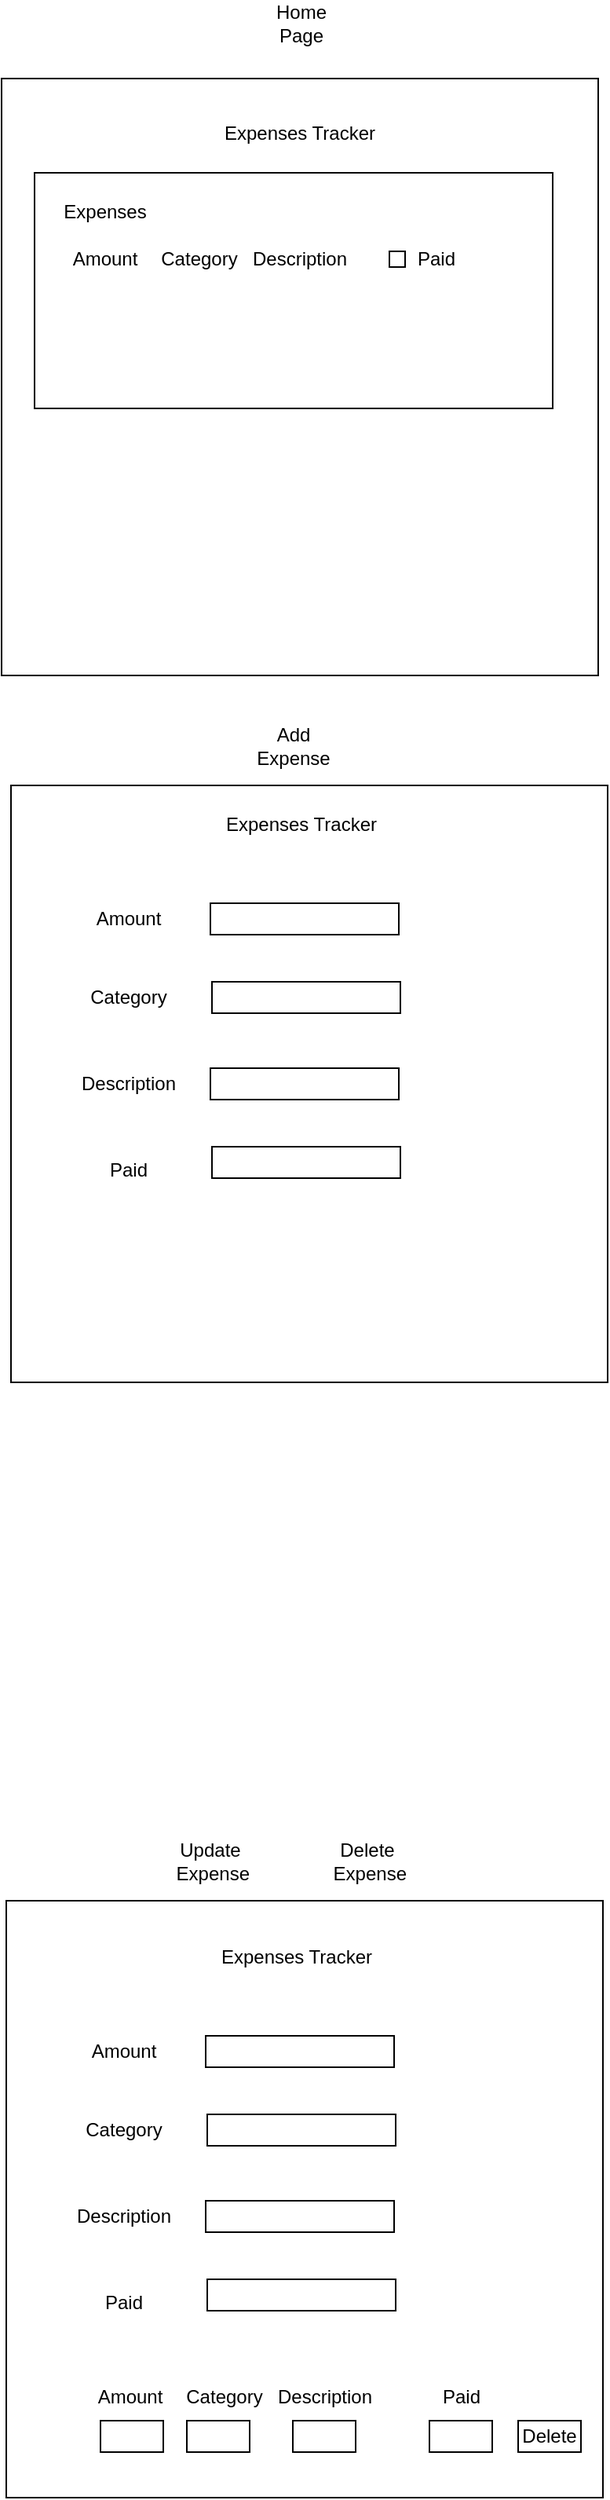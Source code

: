 <mxfile>
    <diagram id="n4CyHBMkKb4A-1umR8ZP" name="Page-1">
        <mxGraphModel dx="1417" dy="577" grid="1" gridSize="10" guides="1" tooltips="1" connect="1" arrows="1" fold="1" page="1" pageScale="1" pageWidth="827" pageHeight="1169" math="0" shadow="0">
            <root>
                <mxCell id="0"/>
                <mxCell id="1" parent="0"/>
                <mxCell id="2" value="" style="whiteSpace=wrap;html=1;aspect=fixed;" vertex="1" parent="1">
                    <mxGeometry x="221" y="60" width="380" height="380" as="geometry"/>
                </mxCell>
                <mxCell id="3" value="Expenses Tracker&lt;br&gt;" style="text;html=1;strokeColor=none;fillColor=none;align=center;verticalAlign=middle;whiteSpace=wrap;rounded=0;" vertex="1" parent="1">
                    <mxGeometry x="354" y="80" width="114" height="30" as="geometry"/>
                </mxCell>
                <mxCell id="4" value="" style="rounded=0;whiteSpace=wrap;html=1;" vertex="1" parent="1">
                    <mxGeometry x="242" y="120" width="330" height="150" as="geometry"/>
                </mxCell>
                <mxCell id="5" value="Expenses" style="text;html=1;strokeColor=none;fillColor=none;align=center;verticalAlign=middle;whiteSpace=wrap;rounded=0;" vertex="1" parent="1">
                    <mxGeometry x="257" y="130" width="60" height="30" as="geometry"/>
                </mxCell>
                <mxCell id="6" value="Amount" style="text;html=1;strokeColor=none;fillColor=none;align=center;verticalAlign=middle;whiteSpace=wrap;rounded=0;" vertex="1" parent="1">
                    <mxGeometry x="257" y="160" width="60" height="30" as="geometry"/>
                </mxCell>
                <mxCell id="7" value="Category" style="text;html=1;strokeColor=none;fillColor=none;align=center;verticalAlign=middle;whiteSpace=wrap;rounded=0;" vertex="1" parent="1">
                    <mxGeometry x="317" y="160" width="60" height="30" as="geometry"/>
                </mxCell>
                <mxCell id="8" value="Description" style="text;html=1;strokeColor=none;fillColor=none;align=center;verticalAlign=middle;whiteSpace=wrap;rounded=0;" vertex="1" parent="1">
                    <mxGeometry x="381" y="160" width="60" height="30" as="geometry"/>
                </mxCell>
                <mxCell id="9" value="" style="whiteSpace=wrap;html=1;aspect=fixed;" vertex="1" parent="1">
                    <mxGeometry x="468" y="170" width="10" height="10" as="geometry"/>
                </mxCell>
                <mxCell id="10" value="Paid" style="text;html=1;strokeColor=none;fillColor=none;align=center;verticalAlign=middle;whiteSpace=wrap;rounded=0;" vertex="1" parent="1">
                    <mxGeometry x="468" y="160" width="60" height="30" as="geometry"/>
                </mxCell>
                <mxCell id="15" value="Home Page" style="text;html=1;strokeColor=none;fillColor=none;align=center;verticalAlign=middle;whiteSpace=wrap;rounded=0;" vertex="1" parent="1">
                    <mxGeometry x="382" y="10" width="60" height="30" as="geometry"/>
                </mxCell>
                <mxCell id="16" value="" style="whiteSpace=wrap;html=1;aspect=fixed;" vertex="1" parent="1">
                    <mxGeometry x="227" y="510" width="380" height="380" as="geometry"/>
                </mxCell>
                <mxCell id="17" value="Add Expense" style="text;html=1;strokeColor=none;fillColor=none;align=center;verticalAlign=middle;whiteSpace=wrap;rounded=0;" vertex="1" parent="1">
                    <mxGeometry x="377" y="470" width="60" height="30" as="geometry"/>
                </mxCell>
                <mxCell id="18" value="" style="whiteSpace=wrap;html=1;aspect=fixed;" vertex="1" parent="1">
                    <mxGeometry x="224" y="1220" width="380" height="380" as="geometry"/>
                </mxCell>
                <mxCell id="19" value="Update&lt;br&gt;&amp;nbsp;Expense" style="text;html=1;strokeColor=none;fillColor=none;align=center;verticalAlign=middle;whiteSpace=wrap;rounded=0;" vertex="1" parent="1">
                    <mxGeometry x="324" y="1180" width="60" height="30" as="geometry"/>
                </mxCell>
                <mxCell id="21" value="Delete&lt;br&gt;&amp;nbsp;Expense" style="text;html=1;strokeColor=none;fillColor=none;align=center;verticalAlign=middle;whiteSpace=wrap;rounded=0;" vertex="1" parent="1">
                    <mxGeometry x="423.5" y="1180" width="60" height="30" as="geometry"/>
                </mxCell>
                <mxCell id="22" value="Expenses Tracker&lt;br&gt;" style="text;html=1;strokeColor=none;fillColor=none;align=center;verticalAlign=middle;whiteSpace=wrap;rounded=0;" vertex="1" parent="1">
                    <mxGeometry x="355" y="520" width="114" height="30" as="geometry"/>
                </mxCell>
                <mxCell id="25" value="Category" style="text;html=1;strokeColor=none;fillColor=none;align=center;verticalAlign=middle;whiteSpace=wrap;rounded=0;" vertex="1" parent="1">
                    <mxGeometry x="271.5" y="630" width="60" height="30" as="geometry"/>
                </mxCell>
                <mxCell id="26" value="Amount" style="text;html=1;strokeColor=none;fillColor=none;align=center;verticalAlign=middle;whiteSpace=wrap;rounded=0;" vertex="1" parent="1">
                    <mxGeometry x="271.5" y="580" width="60" height="30" as="geometry"/>
                </mxCell>
                <mxCell id="27" value="Paid" style="text;html=1;strokeColor=none;fillColor=none;align=center;verticalAlign=middle;whiteSpace=wrap;rounded=0;" vertex="1" parent="1">
                    <mxGeometry x="271.5" y="740" width="60" height="30" as="geometry"/>
                </mxCell>
                <mxCell id="28" value="Description" style="text;html=1;strokeColor=none;fillColor=none;align=center;verticalAlign=middle;whiteSpace=wrap;rounded=0;" vertex="1" parent="1">
                    <mxGeometry x="271.5" y="685" width="60" height="30" as="geometry"/>
                </mxCell>
                <mxCell id="29" value="" style="rounded=0;whiteSpace=wrap;html=1;" vertex="1" parent="1">
                    <mxGeometry x="354" y="585" width="120" height="20" as="geometry"/>
                </mxCell>
                <mxCell id="30" value="" style="rounded=0;whiteSpace=wrap;html=1;" vertex="1" parent="1">
                    <mxGeometry x="355" y="635" width="120" height="20" as="geometry"/>
                </mxCell>
                <mxCell id="31" value="" style="rounded=0;whiteSpace=wrap;html=1;" vertex="1" parent="1">
                    <mxGeometry x="354" y="690" width="120" height="20" as="geometry"/>
                </mxCell>
                <mxCell id="32" value="" style="rounded=0;whiteSpace=wrap;html=1;" vertex="1" parent="1">
                    <mxGeometry x="355" y="740" width="120" height="20" as="geometry"/>
                </mxCell>
                <mxCell id="33" value="Expenses Tracker&lt;br&gt;" style="text;html=1;strokeColor=none;fillColor=none;align=center;verticalAlign=middle;whiteSpace=wrap;rounded=0;" vertex="1" parent="1">
                    <mxGeometry x="352" y="1241" width="114" height="30" as="geometry"/>
                </mxCell>
                <mxCell id="34" value="" style="rounded=0;whiteSpace=wrap;html=1;" vertex="1" parent="1">
                    <mxGeometry x="351" y="1306" width="120" height="20" as="geometry"/>
                </mxCell>
                <mxCell id="35" value="" style="rounded=0;whiteSpace=wrap;html=1;" vertex="1" parent="1">
                    <mxGeometry x="352" y="1356" width="120" height="20" as="geometry"/>
                </mxCell>
                <mxCell id="36" value="Category" style="text;html=1;strokeColor=none;fillColor=none;align=center;verticalAlign=middle;whiteSpace=wrap;rounded=0;" vertex="1" parent="1">
                    <mxGeometry x="268.5" y="1351" width="60" height="30" as="geometry"/>
                </mxCell>
                <mxCell id="37" value="Amount" style="text;html=1;strokeColor=none;fillColor=none;align=center;verticalAlign=middle;whiteSpace=wrap;rounded=0;" vertex="1" parent="1">
                    <mxGeometry x="268.5" y="1301" width="60" height="30" as="geometry"/>
                </mxCell>
                <mxCell id="38" value="Description" style="text;html=1;strokeColor=none;fillColor=none;align=center;verticalAlign=middle;whiteSpace=wrap;rounded=0;" vertex="1" parent="1">
                    <mxGeometry x="268.5" y="1406" width="60" height="30" as="geometry"/>
                </mxCell>
                <mxCell id="39" value="Paid" style="text;html=1;strokeColor=none;fillColor=none;align=center;verticalAlign=middle;whiteSpace=wrap;rounded=0;" vertex="1" parent="1">
                    <mxGeometry x="268.5" y="1461" width="60" height="30" as="geometry"/>
                </mxCell>
                <mxCell id="40" value="" style="rounded=0;whiteSpace=wrap;html=1;" vertex="1" parent="1">
                    <mxGeometry x="351" y="1411" width="120" height="20" as="geometry"/>
                </mxCell>
                <mxCell id="41" value="" style="rounded=0;whiteSpace=wrap;html=1;" vertex="1" parent="1">
                    <mxGeometry x="352" y="1461" width="120" height="20" as="geometry"/>
                </mxCell>
                <mxCell id="42" value="Amount" style="text;html=1;strokeColor=none;fillColor=none;align=center;verticalAlign=middle;whiteSpace=wrap;rounded=0;" vertex="1" parent="1">
                    <mxGeometry x="272.5" y="1521" width="60" height="30" as="geometry"/>
                </mxCell>
                <mxCell id="43" value="Category" style="text;html=1;strokeColor=none;fillColor=none;align=center;verticalAlign=middle;whiteSpace=wrap;rounded=0;" vertex="1" parent="1">
                    <mxGeometry x="332.5" y="1521" width="60" height="30" as="geometry"/>
                </mxCell>
                <mxCell id="44" value="Description" style="text;html=1;strokeColor=none;fillColor=none;align=center;verticalAlign=middle;whiteSpace=wrap;rounded=0;" vertex="1" parent="1">
                    <mxGeometry x="396.5" y="1521" width="60" height="30" as="geometry"/>
                </mxCell>
                <mxCell id="45" value="Paid" style="text;html=1;strokeColor=none;fillColor=none;align=center;verticalAlign=middle;whiteSpace=wrap;rounded=0;" vertex="1" parent="1">
                    <mxGeometry x="483.5" y="1521" width="60" height="30" as="geometry"/>
                </mxCell>
                <mxCell id="46" value="" style="rounded=0;whiteSpace=wrap;html=1;" vertex="1" parent="1">
                    <mxGeometry x="284" y="1551" width="40" height="20" as="geometry"/>
                </mxCell>
                <mxCell id="47" value="" style="rounded=0;whiteSpace=wrap;html=1;" vertex="1" parent="1">
                    <mxGeometry x="339" y="1551" width="40" height="20" as="geometry"/>
                </mxCell>
                <mxCell id="48" value="" style="rounded=0;whiteSpace=wrap;html=1;" vertex="1" parent="1">
                    <mxGeometry x="406.5" y="1551" width="40" height="20" as="geometry"/>
                </mxCell>
                <mxCell id="49" value="" style="rounded=0;whiteSpace=wrap;html=1;" vertex="1" parent="1">
                    <mxGeometry x="493.5" y="1551" width="40" height="20" as="geometry"/>
                </mxCell>
                <mxCell id="50" value="" style="rounded=0;whiteSpace=wrap;html=1;" vertex="1" parent="1">
                    <mxGeometry x="550" y="1551" width="40" height="20" as="geometry"/>
                </mxCell>
                <mxCell id="51" value="Delete" style="text;html=1;strokeColor=none;fillColor=none;align=center;verticalAlign=middle;whiteSpace=wrap;rounded=0;" vertex="1" parent="1">
                    <mxGeometry x="540" y="1546" width="60" height="30" as="geometry"/>
                </mxCell>
            </root>
        </mxGraphModel>
    </diagram>
</mxfile>